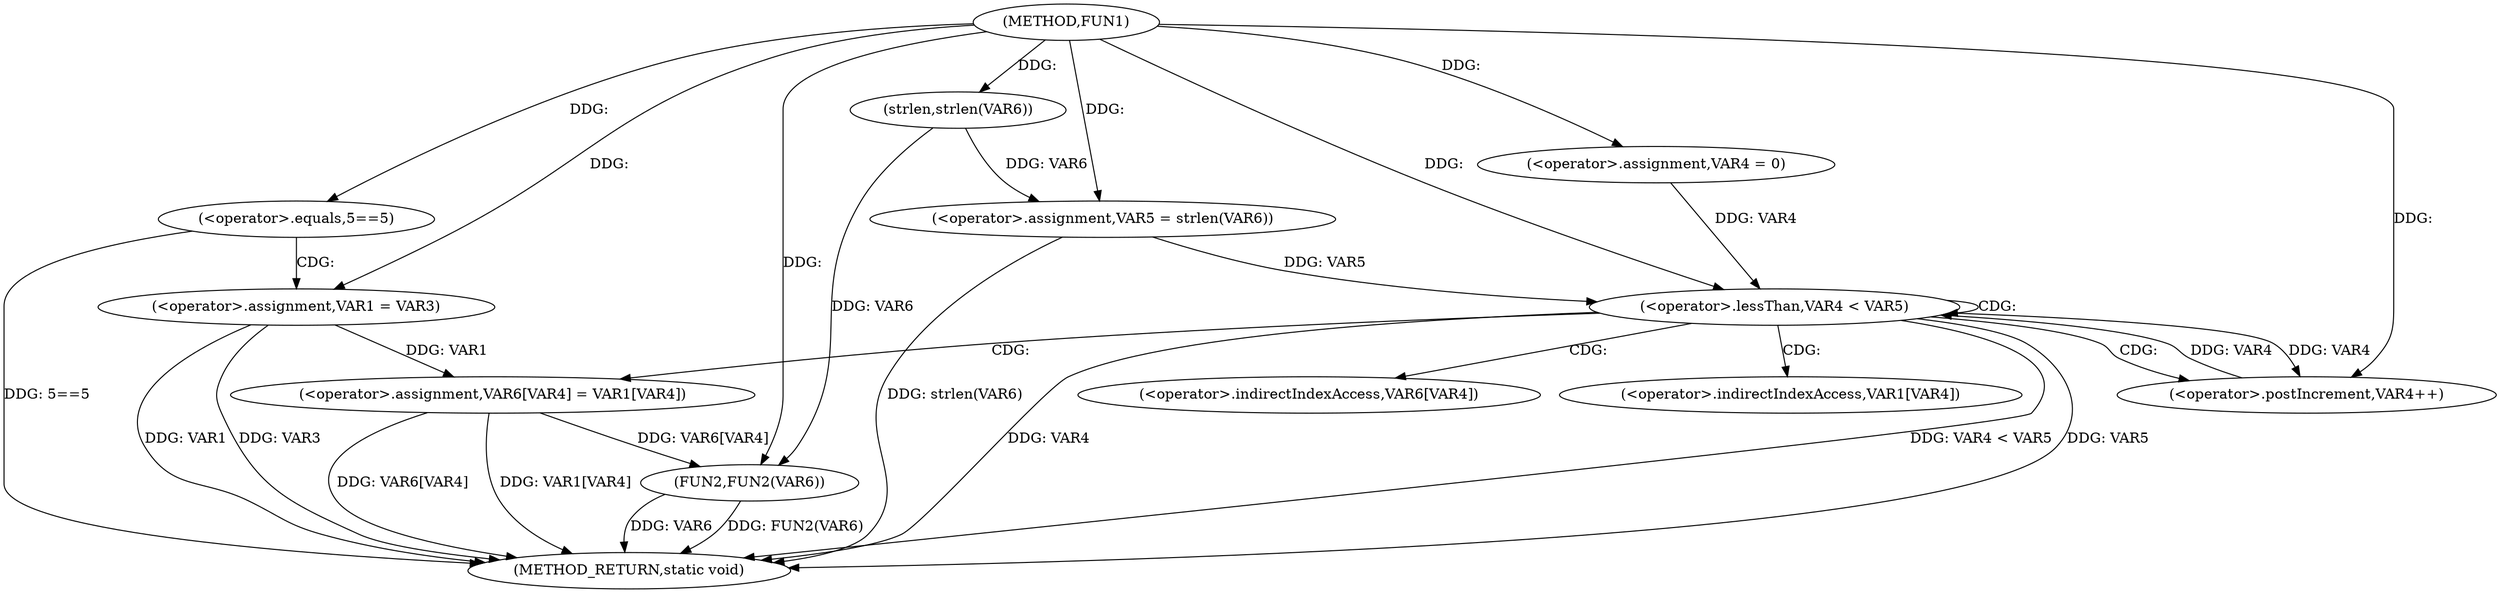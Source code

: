 digraph FUN1 {  
"1000100" [label = "(METHOD,FUN1)" ]
"1000140" [label = "(METHOD_RETURN,static void)" ]
"1000106" [label = "(<operator>.equals,5==5)" ]
"1000110" [label = "(<operator>.assignment,VAR1 = VAR3)" ]
"1000117" [label = "(<operator>.assignment,VAR5 = strlen(VAR6))" ]
"1000119" [label = "(strlen,strlen(VAR6))" ]
"1000122" [label = "(<operator>.assignment,VAR4 = 0)" ]
"1000125" [label = "(<operator>.lessThan,VAR4 < VAR5)" ]
"1000128" [label = "(<operator>.postIncrement,VAR4++)" ]
"1000131" [label = "(<operator>.assignment,VAR6[VAR4] = VAR1[VAR4])" ]
"1000138" [label = "(FUN2,FUN2(VAR6))" ]
"1000132" [label = "(<operator>.indirectIndexAccess,VAR6[VAR4])" ]
"1000135" [label = "(<operator>.indirectIndexAccess,VAR1[VAR4])" ]
  "1000125" -> "1000140"  [ label = "DDG: VAR4"] 
  "1000125" -> "1000140"  [ label = "DDG: VAR4 < VAR5"] 
  "1000125" -> "1000140"  [ label = "DDG: VAR5"] 
  "1000110" -> "1000140"  [ label = "DDG: VAR3"] 
  "1000117" -> "1000140"  [ label = "DDG: strlen(VAR6)"] 
  "1000110" -> "1000140"  [ label = "DDG: VAR1"] 
  "1000106" -> "1000140"  [ label = "DDG: 5==5"] 
  "1000131" -> "1000140"  [ label = "DDG: VAR6[VAR4]"] 
  "1000138" -> "1000140"  [ label = "DDG: VAR6"] 
  "1000131" -> "1000140"  [ label = "DDG: VAR1[VAR4]"] 
  "1000138" -> "1000140"  [ label = "DDG: FUN2(VAR6)"] 
  "1000100" -> "1000106"  [ label = "DDG: "] 
  "1000100" -> "1000110"  [ label = "DDG: "] 
  "1000119" -> "1000117"  [ label = "DDG: VAR6"] 
  "1000100" -> "1000117"  [ label = "DDG: "] 
  "1000100" -> "1000119"  [ label = "DDG: "] 
  "1000100" -> "1000122"  [ label = "DDG: "] 
  "1000122" -> "1000125"  [ label = "DDG: VAR4"] 
  "1000128" -> "1000125"  [ label = "DDG: VAR4"] 
  "1000100" -> "1000125"  [ label = "DDG: "] 
  "1000117" -> "1000125"  [ label = "DDG: VAR5"] 
  "1000125" -> "1000128"  [ label = "DDG: VAR4"] 
  "1000100" -> "1000128"  [ label = "DDG: "] 
  "1000110" -> "1000131"  [ label = "DDG: VAR1"] 
  "1000131" -> "1000138"  [ label = "DDG: VAR6[VAR4]"] 
  "1000119" -> "1000138"  [ label = "DDG: VAR6"] 
  "1000100" -> "1000138"  [ label = "DDG: "] 
  "1000106" -> "1000110"  [ label = "CDG: "] 
  "1000125" -> "1000132"  [ label = "CDG: "] 
  "1000125" -> "1000128"  [ label = "CDG: "] 
  "1000125" -> "1000125"  [ label = "CDG: "] 
  "1000125" -> "1000131"  [ label = "CDG: "] 
  "1000125" -> "1000135"  [ label = "CDG: "] 
}
